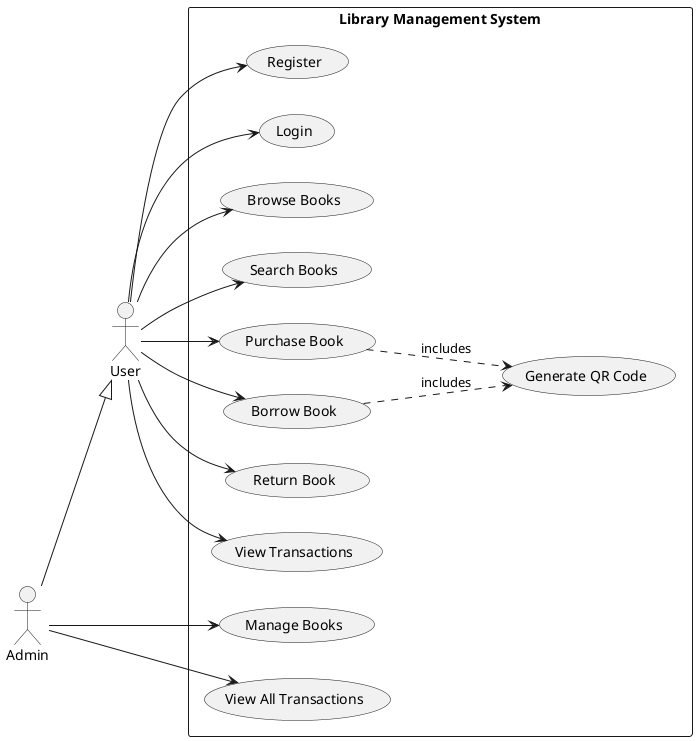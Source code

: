 @startuml Library Management System - Use Case Diagram

left to right direction
skinparam packageStyle rectangle

actor "User" as user
actor "Admin" as admin

rectangle "Library Management System" {
  usecase "Register" as UC1
  usecase "Login" as UC2
  usecase "Browse Books" as UC3
  usecase "Search Books" as UC4
  usecase "Purchase Book" as UC5
  usecase "Borrow Book" as UC6
  usecase "Return Book" as UC7
  usecase "View Transactions" as UC8
  usecase "Manage Books" as UC9
  usecase "View All Transactions" as UC10
  usecase "Generate QR Code" as UC11
}

user --> UC1
user --> UC2
user --> UC3
user --> UC4
user --> UC5
user --> UC6
user --> UC7
user --> UC8
UC5 ..> UC11 : includes
UC6 ..> UC11 : includes

admin --> UC9
admin --> UC10
admin --|> user

@enduml